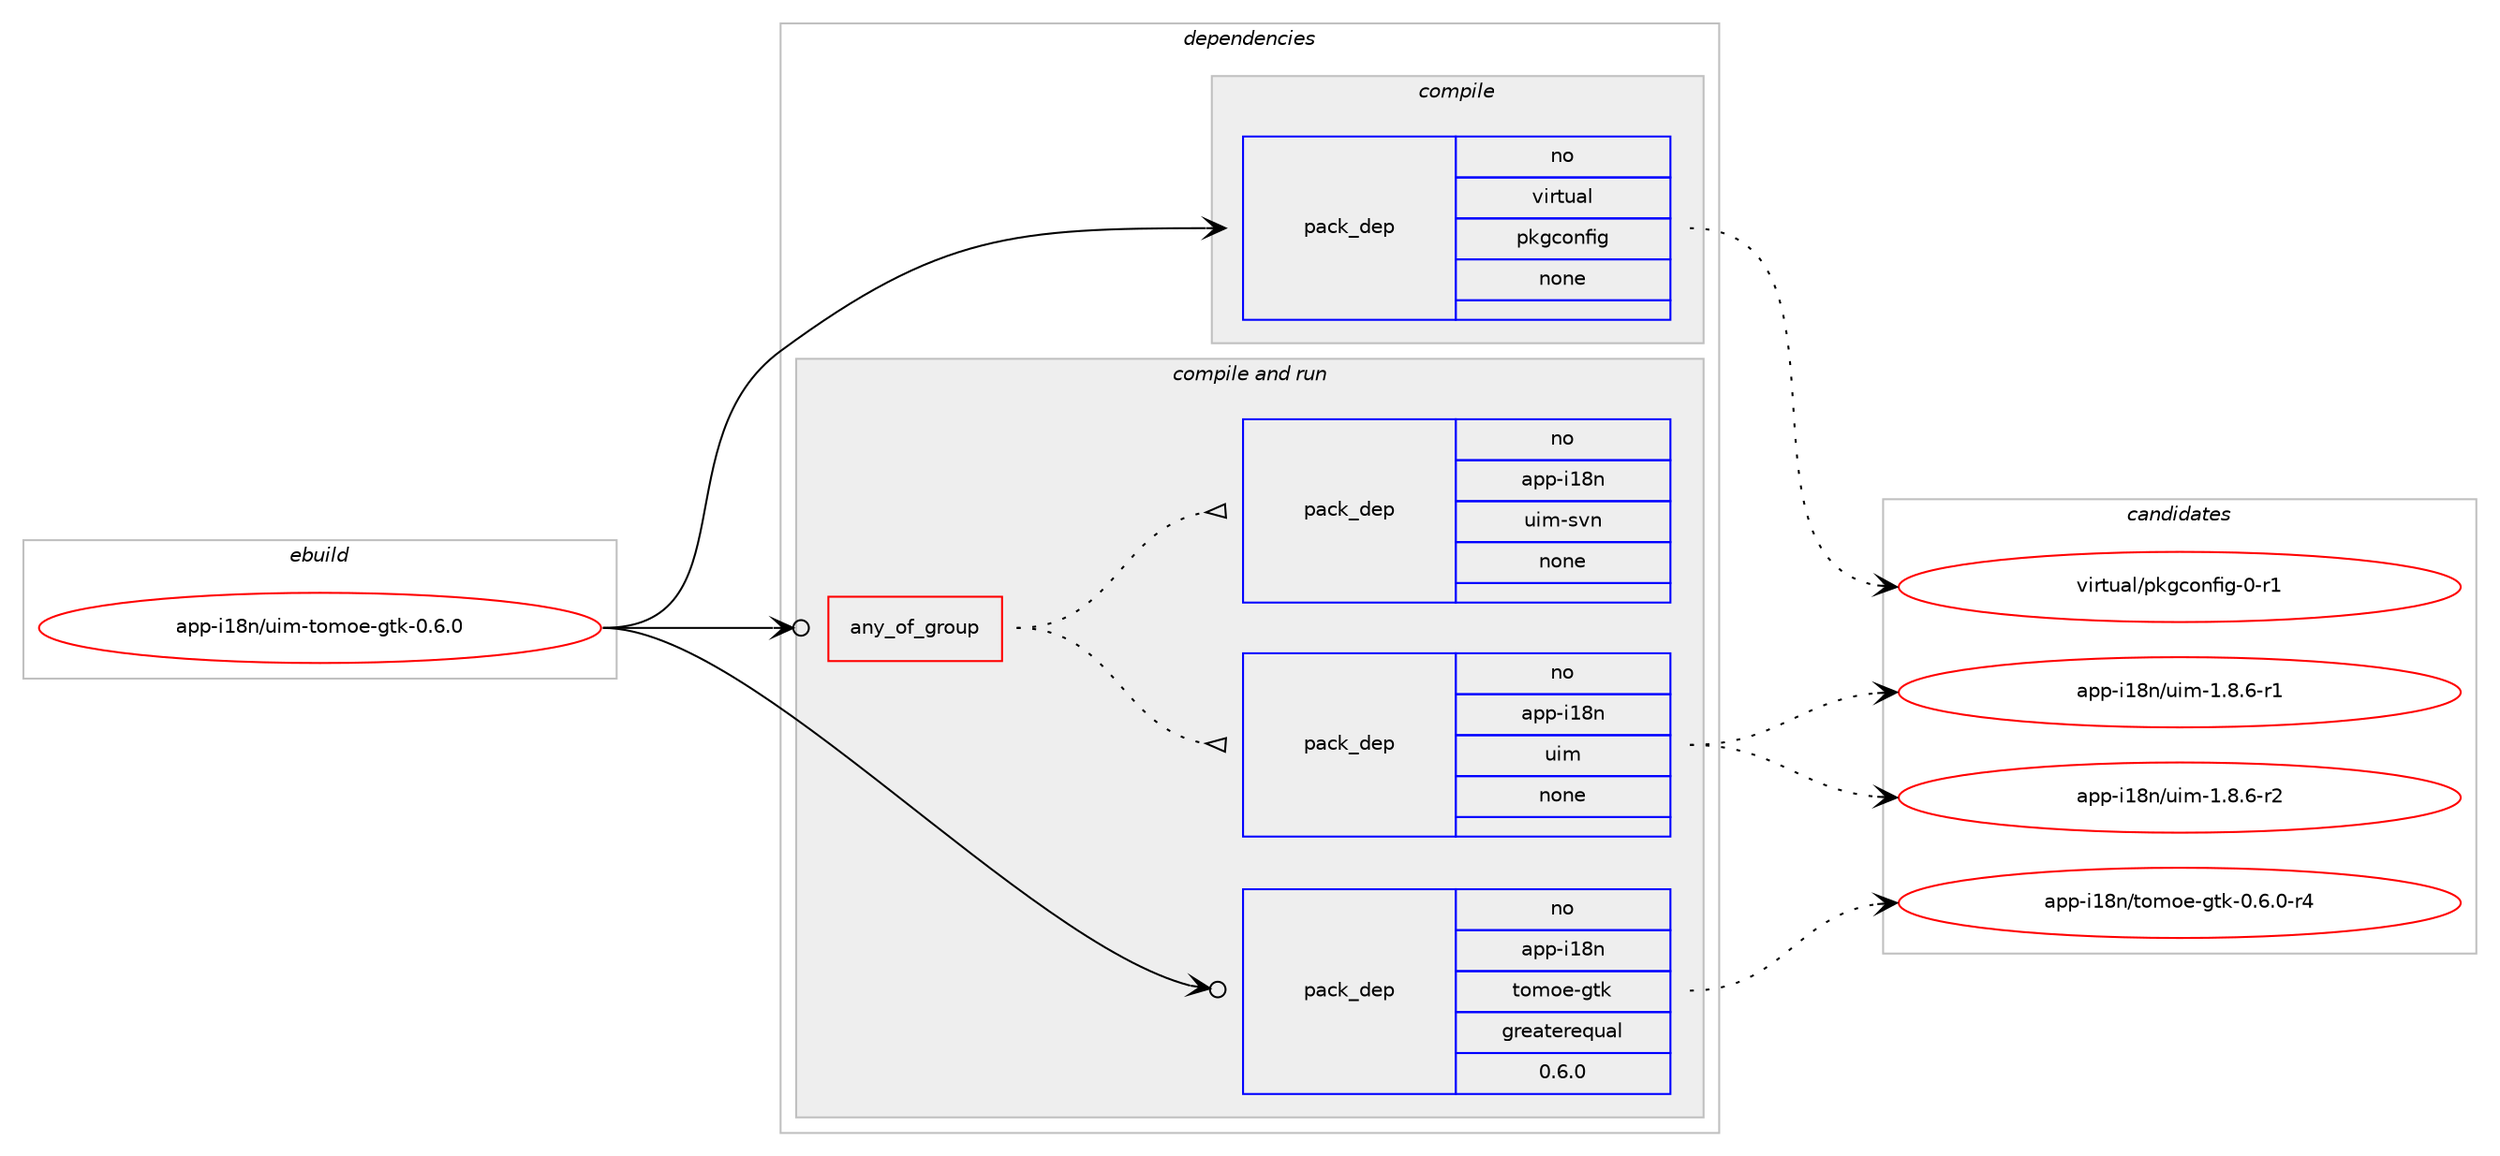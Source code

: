 digraph prolog {

# *************
# Graph options
# *************

newrank=true;
concentrate=true;
compound=true;
graph [rankdir=LR,fontname=Helvetica,fontsize=10,ranksep=1.5];#, ranksep=2.5, nodesep=0.2];
edge  [arrowhead=vee];
node  [fontname=Helvetica,fontsize=10];

# **********
# The ebuild
# **********

subgraph cluster_leftcol {
color=gray;
rank=same;
label=<<i>ebuild</i>>;
id [label="app-i18n/uim-tomoe-gtk-0.6.0", color=red, width=4, href="../app-i18n/uim-tomoe-gtk-0.6.0.svg"];
}

# ****************
# The dependencies
# ****************

subgraph cluster_midcol {
color=gray;
label=<<i>dependencies</i>>;
subgraph cluster_compile {
fillcolor="#eeeeee";
style=filled;
label=<<i>compile</i>>;
subgraph pack31314 {
dependency44089 [label=<<TABLE BORDER="0" CELLBORDER="1" CELLSPACING="0" CELLPADDING="4" WIDTH="220"><TR><TD ROWSPAN="6" CELLPADDING="30">pack_dep</TD></TR><TR><TD WIDTH="110">no</TD></TR><TR><TD>virtual</TD></TR><TR><TD>pkgconfig</TD></TR><TR><TD>none</TD></TR><TR><TD></TD></TR></TABLE>>, shape=none, color=blue];
}
id:e -> dependency44089:w [weight=20,style="solid",arrowhead="vee"];
}
subgraph cluster_compileandrun {
fillcolor="#eeeeee";
style=filled;
label=<<i>compile and run</i>>;
subgraph any708 {
dependency44090 [label=<<TABLE BORDER="0" CELLBORDER="1" CELLSPACING="0" CELLPADDING="4"><TR><TD CELLPADDING="10">any_of_group</TD></TR></TABLE>>, shape=none, color=red];subgraph pack31315 {
dependency44091 [label=<<TABLE BORDER="0" CELLBORDER="1" CELLSPACING="0" CELLPADDING="4" WIDTH="220"><TR><TD ROWSPAN="6" CELLPADDING="30">pack_dep</TD></TR><TR><TD WIDTH="110">no</TD></TR><TR><TD>app-i18n</TD></TR><TR><TD>uim</TD></TR><TR><TD>none</TD></TR><TR><TD></TD></TR></TABLE>>, shape=none, color=blue];
}
dependency44090:e -> dependency44091:w [weight=20,style="dotted",arrowhead="oinv"];
subgraph pack31316 {
dependency44092 [label=<<TABLE BORDER="0" CELLBORDER="1" CELLSPACING="0" CELLPADDING="4" WIDTH="220"><TR><TD ROWSPAN="6" CELLPADDING="30">pack_dep</TD></TR><TR><TD WIDTH="110">no</TD></TR><TR><TD>app-i18n</TD></TR><TR><TD>uim-svn</TD></TR><TR><TD>none</TD></TR><TR><TD></TD></TR></TABLE>>, shape=none, color=blue];
}
dependency44090:e -> dependency44092:w [weight=20,style="dotted",arrowhead="oinv"];
}
id:e -> dependency44090:w [weight=20,style="solid",arrowhead="odotvee"];
subgraph pack31317 {
dependency44093 [label=<<TABLE BORDER="0" CELLBORDER="1" CELLSPACING="0" CELLPADDING="4" WIDTH="220"><TR><TD ROWSPAN="6" CELLPADDING="30">pack_dep</TD></TR><TR><TD WIDTH="110">no</TD></TR><TR><TD>app-i18n</TD></TR><TR><TD>tomoe-gtk</TD></TR><TR><TD>greaterequal</TD></TR><TR><TD>0.6.0</TD></TR></TABLE>>, shape=none, color=blue];
}
id:e -> dependency44093:w [weight=20,style="solid",arrowhead="odotvee"];
}
subgraph cluster_run {
fillcolor="#eeeeee";
style=filled;
label=<<i>run</i>>;
}
}

# **************
# The candidates
# **************

subgraph cluster_choices {
rank=same;
color=gray;
label=<<i>candidates</i>>;

subgraph choice31314 {
color=black;
nodesep=1;
choice11810511411611797108471121071039911111010210510345484511449 [label="virtual/pkgconfig-0-r1", color=red, width=4,href="../virtual/pkgconfig-0-r1.svg"];
dependency44089:e -> choice11810511411611797108471121071039911111010210510345484511449:w [style=dotted,weight="100"];
}
subgraph choice31315 {
color=black;
nodesep=1;
choice97112112451054956110471171051094549465646544511449 [label="app-i18n/uim-1.8.6-r1", color=red, width=4,href="../app-i18n/uim-1.8.6-r1.svg"];
choice97112112451054956110471171051094549465646544511450 [label="app-i18n/uim-1.8.6-r2", color=red, width=4,href="../app-i18n/uim-1.8.6-r2.svg"];
dependency44091:e -> choice97112112451054956110471171051094549465646544511449:w [style=dotted,weight="100"];
dependency44091:e -> choice97112112451054956110471171051094549465646544511450:w [style=dotted,weight="100"];
}
subgraph choice31316 {
color=black;
nodesep=1;
}
subgraph choice31317 {
color=black;
nodesep=1;
choice9711211245105495611047116111109111101451031161074548465446484511452 [label="app-i18n/tomoe-gtk-0.6.0-r4", color=red, width=4,href="../app-i18n/tomoe-gtk-0.6.0-r4.svg"];
dependency44093:e -> choice9711211245105495611047116111109111101451031161074548465446484511452:w [style=dotted,weight="100"];
}
}

}
